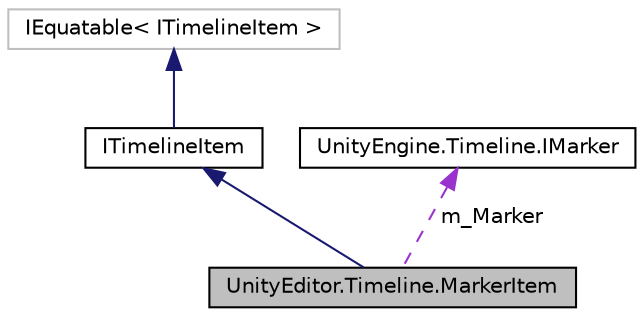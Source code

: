 digraph "UnityEditor.Timeline.MarkerItem"
{
 // LATEX_PDF_SIZE
  edge [fontname="Helvetica",fontsize="10",labelfontname="Helvetica",labelfontsize="10"];
  node [fontname="Helvetica",fontsize="10",shape=record];
  Node1 [label="UnityEditor.Timeline.MarkerItem",height=0.2,width=0.4,color="black", fillcolor="grey75", style="filled", fontcolor="black",tooltip=" "];
  Node2 -> Node1 [dir="back",color="midnightblue",fontsize="10",style="solid",fontname="Helvetica"];
  Node2 [label="ITimelineItem",height=0.2,width=0.4,color="black", fillcolor="white", style="filled",URL="$interface_unity_editor_1_1_timeline_1_1_i_timeline_item.html",tooltip=" "];
  Node3 -> Node2 [dir="back",color="midnightblue",fontsize="10",style="solid",fontname="Helvetica"];
  Node3 [label="IEquatable\< ITimelineItem \>",height=0.2,width=0.4,color="grey75", fillcolor="white", style="filled",tooltip=" "];
  Node4 -> Node1 [dir="back",color="darkorchid3",fontsize="10",style="dashed",label=" m_Marker" ,fontname="Helvetica"];
  Node4 [label="UnityEngine.Timeline.IMarker",height=0.2,width=0.4,color="black", fillcolor="white", style="filled",URL="$interface_unity_engine_1_1_timeline_1_1_i_marker.html",tooltip="Interface implemented by markers."];
}
